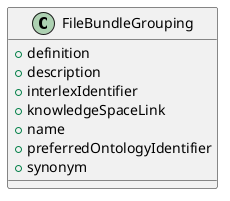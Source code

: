 @startuml
class FileBundleGrouping {
+definition
+description
+interlexIdentifier
+knowledgeSpaceLink
+name
+preferredOntologyIdentifier
+synonym

}

@enduml